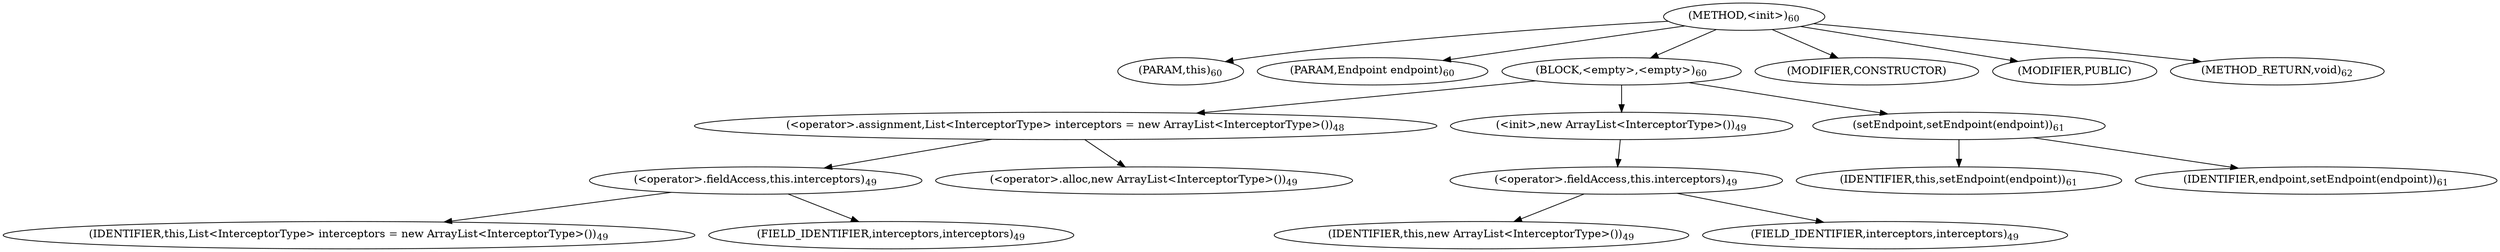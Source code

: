 digraph "&lt;init&gt;" {  
"86" [label = <(METHOD,&lt;init&gt;)<SUB>60</SUB>> ]
"6" [label = <(PARAM,this)<SUB>60</SUB>> ]
"87" [label = <(PARAM,Endpoint endpoint)<SUB>60</SUB>> ]
"88" [label = <(BLOCK,&lt;empty&gt;,&lt;empty&gt;)<SUB>60</SUB>> ]
"89" [label = <(&lt;operator&gt;.assignment,List&lt;InterceptorType&gt; interceptors = new ArrayList&lt;InterceptorType&gt;())<SUB>48</SUB>> ]
"90" [label = <(&lt;operator&gt;.fieldAccess,this.interceptors)<SUB>49</SUB>> ]
"91" [label = <(IDENTIFIER,this,List&lt;InterceptorType&gt; interceptors = new ArrayList&lt;InterceptorType&gt;())<SUB>49</SUB>> ]
"92" [label = <(FIELD_IDENTIFIER,interceptors,interceptors)<SUB>49</SUB>> ]
"93" [label = <(&lt;operator&gt;.alloc,new ArrayList&lt;InterceptorType&gt;())<SUB>49</SUB>> ]
"94" [label = <(&lt;init&gt;,new ArrayList&lt;InterceptorType&gt;())<SUB>49</SUB>> ]
"95" [label = <(&lt;operator&gt;.fieldAccess,this.interceptors)<SUB>49</SUB>> ]
"96" [label = <(IDENTIFIER,this,new ArrayList&lt;InterceptorType&gt;())<SUB>49</SUB>> ]
"97" [label = <(FIELD_IDENTIFIER,interceptors,interceptors)<SUB>49</SUB>> ]
"98" [label = <(setEndpoint,setEndpoint(endpoint))<SUB>61</SUB>> ]
"5" [label = <(IDENTIFIER,this,setEndpoint(endpoint))<SUB>61</SUB>> ]
"99" [label = <(IDENTIFIER,endpoint,setEndpoint(endpoint))<SUB>61</SUB>> ]
"100" [label = <(MODIFIER,CONSTRUCTOR)> ]
"101" [label = <(MODIFIER,PUBLIC)> ]
"102" [label = <(METHOD_RETURN,void)<SUB>62</SUB>> ]
  "86" -> "6" 
  "86" -> "87" 
  "86" -> "88" 
  "86" -> "100" 
  "86" -> "101" 
  "86" -> "102" 
  "88" -> "89" 
  "88" -> "94" 
  "88" -> "98" 
  "89" -> "90" 
  "89" -> "93" 
  "90" -> "91" 
  "90" -> "92" 
  "94" -> "95" 
  "95" -> "96" 
  "95" -> "97" 
  "98" -> "5" 
  "98" -> "99" 
}
